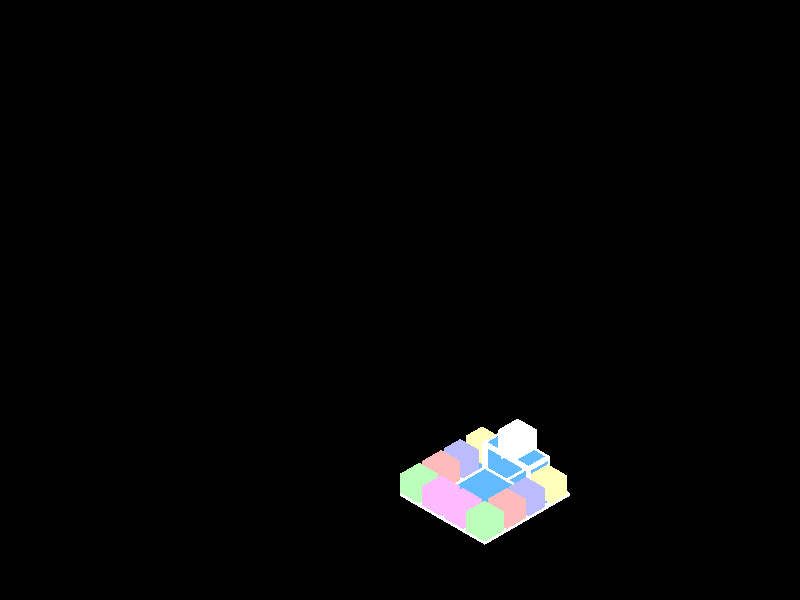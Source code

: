 #include "colors.inc"

camera{ orthographic angle 50
        location <1,1,-1>*64
        look_at  <0,0,0>
        right x*image_width/image_height
        translate <0,15.00,0>
      } 

//camera {
//  location <3, 31, -63>  // Camera location: x,y,x coordinates in three-space
  //look_at <0, 0, 0>     // Direction of view in three-space
//}

light_source {
  <-50,50,-30>  // Location is behind the viewer, high, and to the left
  color rgb <1.5, 1.5, 1.5>  // This is a BRIGHT white light 
}

plane {
  y, 0  // along the x-z plane (y is the normal vector)
//  pigment { checker color Black  color White } // checkered pattern
  pigment { color Black } // checkered pattern
  finish {
      ambient 0.2  // How much light is scattered from nearby objects
      diffuse 0.8  // How much light comes from the direct source
      }
  scale 6  // Enlarge the basic checker pattern by a factor of two
}

box {
  <16,0,-16> <31.5, 0.5, -15.5>
     texture {
   pigment {
        agate
        turbulence 1
        lambda 1.5
        omega .8
        octaves 8
        color_map {
          [0.00 color rgb <1, 1, 1>]
        }
      }
	finish {
		phong 0.8
		reflection 0.25
	       }
   }
}
box {
  <16,0,-15.5> <16.5, 0.5, -8.5>
     texture {
   pigment {
        agate
        turbulence 1
        lambda 1.5
        omega .8
        octaves 8
        color_map {
          [0.00 color rgb <1, 1, 1>]
        }
      }
	finish {
		phong 0.8
		reflection 0.25
	       }
   }
}
box {
  <16.5,0,-15.5> <23.5, 0.5, -12.5>
     texture {
   pigment {
        agate
        turbulence 1
        lambda 1.5
        omega .8
        octaves 8
        color_map {
          [0.00 color rgb <0.1215686, 0.4980392, 1>]
        }
      }
	finish {
		phong 0.8
		reflection 0.25
	       }
   }
}
box {
  <23.5,0,-15.5> <24, 0.5, -12.5>
     texture {
   pigment {
        agate
        turbulence 1
        lambda 1.5
        omega .8
        octaves 8
        color_map {
          [0.00 color rgb <1, 1, 1>]
        }
      }
	finish {
		phong 0.8
		reflection 0.25
	       }
   }
}
box {
  <24,0,-15.5> <31, 0.5, -12.5>
     texture {
   pigment {
        agate
        turbulence 1
        lambda 1.5
        omega .8
        octaves 8
        color_map {
          [0.00 color rgb <0.1215686, 0.4980392, 1>]
        }
      }
	finish {
		phong 0.8
		reflection 0.25
	       }
   }
}
box {
  <31,0,-15.5> <31.5, 0.5, -8.5>
     texture {
   pigment {
        agate
        turbulence 1
        lambda 1.5
        omega .8
        octaves 8
        color_map {
          [0.00 color rgb <1, 1, 1>]
        }
      }
	finish {
		phong 0.8
		reflection 0.25
	       }
   }
}
box {
  <16.5,0,-12.5> <19.5, 0.5, -8.5>
     texture {
   pigment {
        agate
        turbulence 1
        lambda 1.5
        omega .8
        octaves 8
        color_map {
          [0.00 color rgb <0.1215686, 0.4980392, 1>]
        }
      }
	finish {
		phong 0.8
		reflection 0.25
	       }
   }
}
box {
  <19.5,0,-12.5> <28, 0.5, -12>
     texture {
   pigment {
        agate
        turbulence 1
        lambda 1.5
        omega .8
        octaves 8
        color_map {
          [0.00 color rgb <1, 1, 1>]
        }
      }
	finish {
		phong 0.8
		reflection 0.25
	       }
   }
}
box {
  <28,0,-12.5> <31, 0.5, -8.5>
     texture {
   pigment {
        agate
        turbulence 1
        lambda 1.5
        omega .8
        octaves 8
        color_map {
          [0.00 color rgb <0.1215686, 0.4980392, 1>]
        }
      }
	finish {
		phong 0.8
		reflection 0.25
	       }
   }
}
box {
  <19.5,0,-12> <20, 0.5, -8.5>
     texture {
   pigment {
        agate
        turbulence 1
        lambda 1.5
        omega .8
        octaves 8
        color_map {
          [0.00 color rgb <1, 1, 1>]
        }
      }
	finish {
		phong 0.8
		reflection 0.25
	       }
   }
}
box {
  <20,0,-12> <27.5, 0.5, -4.5>
     texture {
   pigment {
        agate
        turbulence 1
        lambda 1.5
        omega .8
        octaves 8
        color_map {
          [0.00 color rgb <0.1215686, 0.4980392, 1>]
        }
      }
	finish {
		phong 0.8
		reflection 0.25
	       }
   }
}
box {
  <27.5,0,-12> <28, 0.5, -8.5>
     texture {
   pigment {
        agate
        turbulence 1
        lambda 1.5
        omega .8
        octaves 8
        color_map {
          [0.00 color rgb <1, 1, 1>]
        }
      }
	finish {
		phong 0.8
		reflection 0.25
	       }
   }
}
box {
  <16,0,-8.5> <20, 0.5, -8>
     texture {
   pigment {
        agate
        turbulence 1
        lambda 1.5
        omega .8
        octaves 8
        color_map {
          [0.00 color rgb <1, 1, 1>]
        }
      }
	finish {
		phong 0.8
		reflection 0.25
	       }
   }
}
box {
  <27.5,0,-8.5> <31.5, 0.5, -8>
     texture {
   pigment {
        agate
        turbulence 1
        lambda 1.5
        omega .8
        octaves 8
        color_map {
          [0.00 color rgb <1, 1, 1>]
        }
      }
	finish {
		phong 0.8
		reflection 0.25
	       }
   }
}
box {
  <16,0,-8> <16.5, 0.5, -1>
     texture {
   pigment {
        agate
        turbulence 1
        lambda 1.5
        omega .8
        octaves 8
        color_map {
          [0.00 color rgb <1, 1, 1>]
        }
      }
	finish {
		phong 0.8
		reflection 0.25
	       }
   }
}
box {
  <16.5,0,-8> <19.5, 0.5, -1>
     texture {
   pigment {
        agate
        turbulence 1
        lambda 1.5
        omega .8
        octaves 8
        color_map {
          [0.00 color rgb <0.1215686, 0.4980392, 1>]
        }
      }
	finish {
		phong 0.8
		reflection 0.25
	       }
   }
}
box {
  <19.5,0,-8> <20, 0.5, -4.5>
     texture {
   pigment {
        agate
        turbulence 1
        lambda 1.5
        omega .8
        octaves 8
        color_map {
          [0.00 color rgb <1, 1, 1>]
        }
      }
	finish {
		phong 0.8
		reflection 0.25
	       }
   }
}
box {
  <27.5,0,-8> <28, 0.5, -4.5>
     texture {
   pigment {
        agate
        turbulence 1
        lambda 1.5
        omega .8
        octaves 8
        color_map {
          [0.00 color rgb <1, 1, 1>]
        }
      }
	finish {
		phong 0.8
		reflection 0.25
	       }
   }
}
box {
  <28,0,-8> <31, 0.5, -1>
     texture {
   pigment {
        agate
        turbulence 1
        lambda 1.5
        omega .8
        octaves 8
        color_map {
          [0.00 color rgb <0.1215686, 0.4980392, 1>]
        }
      }
	finish {
		phong 0.8
		reflection 0.25
	       }
   }
}
box {
  <31,0,-8> <31.5, 0.5, -1>
     texture {
   pigment {
        agate
        turbulence 1
        lambda 1.5
        omega .8
        octaves 8
        color_map {
          [0.00 color rgb <1, 1, 1>]
        }
      }
	finish {
		phong 0.8
		reflection 0.25
	       }
   }
}
box {
  <19.5,0,-4.5> <28, 0.5, -4>
     texture {
   pigment {
        agate
        turbulence 1
        lambda 1.5
        omega .8
        octaves 8
        color_map {
          [0.00 color rgb <1, 1, 1>]
        }
      }
	finish {
		phong 0.8
		reflection 0.25
	       }
   }
}
box {
  <19.5,0,-4> <20, 0.5, -1>
     texture {
   pigment {
        agate
        turbulence 1
        lambda 1.5
        omega .8
        octaves 8
        color_map {
          [0.00 color rgb <1, 1, 1>]
        }
      }
	finish {
		phong 0.8
		reflection 0.25
	       }
   }
}
box {
  <20,0,-4> <23.5, 0.5, -1>
     texture {
   pigment {
        agate
        turbulence 1
        lambda 1.5
        omega .8
        octaves 8
        color_map {
          [0.00 color rgb <0.1215686, 0.4980392, 1>]
        }
      }
	finish {
		phong 0.8
		reflection 0.25
	       }
   }
}
box {
  <23.5,0,-4> <24, 0.5, -1>
     texture {
   pigment {
        agate
        turbulence 1
        lambda 1.5
        omega .8
        octaves 8
        color_map {
          [0.00 color rgb <1, 1, 1>]
        }
      }
	finish {
		phong 0.8
		reflection 0.25
	       }
   }
}
box {
  <24,0,-4> <27.5, 0.5, -1>
     texture {
   pigment {
        agate
        turbulence 1
        lambda 1.5
        omega .8
        octaves 8
        color_map {
          [0.00 color rgb <0.1215686, 0.4980392, 1>]
        }
      }
	finish {
		phong 0.8
		reflection 0.25
	       }
   }
}
box {
  <27.5,0,-4> <28, 0.5, -1>
     texture {
   pigment {
        agate
        turbulence 1
        lambda 1.5
        omega .8
        octaves 8
        color_map {
          [0.00 color rgb <1, 1, 1>]
        }
      }
	finish {
		phong 0.8
		reflection 0.25
	       }
   }
}
box {
  <16,0,-1> <31.5, 0.5, -0.5>
     texture {
   pigment {
        agate
        turbulence 1
        lambda 1.5
        omega .8
        octaves 8
        color_map {
          [0.00 color rgb <1, 1, 1>]
        }
      }
	finish {
		phong 0.8
		reflection 0.25
	       }
   }
}
box {
  <16,0.5,-16> <19.5, 3.5, -12.5>
     texture {
   pigment {
        agate
        turbulence 1
        lambda 1.5
        omega .8
        octaves 8
        color_map {
          [0.00 color rgb <0.4980392, 1, 0.4980392>]
        }
      }
	finish {
		phong 0.8
		reflection 0.25
	       }
   }
}
box {
  <20,0.5,-16> <23.5, 3.5, -12.5>
     texture {
   pigment {
        agate
        turbulence 1
        lambda 1.5
        omega .8
        octaves 8
        color_map {
          [0.00 color rgb <1, 0.4980392, 1>]
        }
      }
	finish {
		phong 0.8
		reflection 0.25
	       }
   }
}
box {
  <24,0.5,-16> <27.5, 3.5, -12.5>
     texture {
   pigment {
        agate
        turbulence 1
        lambda 1.5
        omega .8
        octaves 8
        color_map {
          [0.00 color rgb <1, 0.4980392, 1>]
        }
      }
	finish {
		phong 0.8
		reflection 0.25
	       }
   }
}
box {
  <28,0.5,-16> <31.5, 3.5, -12.5>
     texture {
   pigment {
        agate
        turbulence 1
        lambda 1.5
        omega .8
        octaves 8
        color_map {
          [0.00 color rgb <0.4980392, 1, 0.4980392>]
        }
      }
	finish {
		phong 0.8
		reflection 0.25
	       }
   }
}
box {
  <16,0.5,-12> <19.5, 3.5, -8.5>
     texture {
   pigment {
        agate
        turbulence 1
        lambda 1.5
        omega .8
        octaves 8
        color_map {
          [0.00 color rgb <1, 0.4980392, 0.4980392>]
        }
      }
	finish {
		phong 0.8
		reflection 0.25
	       }
   }
}
box {
  <28,0.5,-12> <31.5, 3.5, -8.5>
     texture {
   pigment {
        agate
        turbulence 1
        lambda 1.5
        omega .8
        octaves 8
        color_map {
          [0.00 color rgb <1, 0.4980392, 0.4980392>]
        }
      }
	finish {
		phong 0.8
		reflection 0.25
	       }
   }
}
box {
  <16,0.5,-8> <19.5, 3.5, -5>
     texture {
   pigment {
        agate
        turbulence 1
        lambda 1.5
        omega .8
        octaves 8
        color_map {
          [0.00 color rgb <0.4980392, 0.4980392, 1>]
        }
      }
	finish {
		phong 0.8
		reflection 0.25
	       }
   }
}
box {
  <28,0.5,-8> <31.5, 3.5, -5>
     texture {
   pigment {
        agate
        turbulence 1
        lambda 1.5
        omega .8
        octaves 8
        color_map {
          [0.00 color rgb <0.4980392, 0.4980392, 1>]
        }
      }
	finish {
		phong 0.8
		reflection 0.25
	       }
   }
}
box {
  <19.5,0.5,-4.5> <20, 4, -4>
     texture {
   pigment {
        agate
        turbulence 1
        lambda 1.5
        omega .8
        octaves 8
        color_map {
          [0.00 color rgb <1, 1, 1>]
        }
      }
	finish {
		phong 0.8
		reflection 0.25
	       }
   }
}
box {
  <27.5,0.5,-4.5> <28, 4, -4>
     texture {
   pigment {
        agate
        turbulence 1
        lambda 1.5
        omega .8
        octaves 8
        color_map {
          [0.00 color rgb <1, 1, 1>]
        }
      }
	finish {
		phong 0.8
		reflection 0.25
	       }
   }
}
box {
  <16,0.5,-4> <19.5, 3.5, -1>
     texture {
   pigment {
        agate
        turbulence 1
        lambda 1.5
        omega .8
        octaves 8
        color_map {
          [0.00 color rgb <1, 1, 0.4980392>]
        }
      }
	finish {
		phong 0.8
		reflection 0.25
	       }
   }
}
box {
  <19.5,0.5,-4> <20, 1, -1.5>
     texture {
   pigment {
        agate
        turbulence 1
        lambda 1.5
        omega .8
        octaves 8
        color_map {
          [0.00 color rgb <0.1215686, 0.4980392, 1>]
        }
      }
	finish {
		phong 0.8
		reflection 0.25
	       }
   }
}
box {
  <27.5,0.5,-4> <28, 1, -1.5>
     texture {
   pigment {
        agate
        turbulence 1
        lambda 1.5
        omega .8
        octaves 8
        color_map {
          [0.00 color rgb <0.1215686, 0.4980392, 1>]
        }
      }
	finish {
		phong 0.8
		reflection 0.25
	       }
   }
}
box {
  <28,0.5,-4> <31.5, 3.5, -1>
     texture {
   pigment {
        agate
        turbulence 1
        lambda 1.5
        omega .8
        octaves 8
        color_map {
          [0.00 color rgb <1, 1, 0.4980392>]
        }
      }
	finish {
		phong 0.8
		reflection 0.25
	       }
   }
}
box {
  <19.5,0.5,-1.5> <20, 1, -1>
     texture {
   pigment {
        agate
        turbulence 1
        lambda 1.5
        omega .8
        octaves 8
        color_map {
          [0.00 color rgb <1, 1, 1>]
        }
      }
	finish {
		phong 0.8
		reflection 0.25
	       }
   }
}
box {
  <27.5,0.5,-1.5> <28, 1, -1>
     texture {
   pigment {
        agate
        turbulence 1
        lambda 1.5
        omega .8
        octaves 8
        color_map {
          [0.00 color rgb <1, 1, 1>]
        }
      }
	finish {
		phong 0.8
		reflection 0.25
	       }
   }
}
box {
  <19.5,1,-4> <20, 4, -1>
     texture {
   pigment {
        agate
        turbulence 1
        lambda 1.5
        omega .8
        octaves 8
        color_map {
          [0.00 color rgb <0.1215686, 0.4980392, 1>]
        }
      }
	finish {
		phong 0.8
		reflection 0.25
	       }
   }
}
box {
  <27.5,1,-4> <28, 4, -1>
     texture {
   pigment {
        agate
        turbulence 1
        lambda 1.5
        omega .8
        octaves 8
        color_map {
          [0.00 color rgb <0.1215686, 0.4980392, 1>]
        }
      }
	finish {
		phong 0.8
		reflection 0.25
	       }
   }
}
box {
  <19.5,1,-1> <20, 4, -0.5>
     texture {
   pigment {
        agate
        turbulence 1
        lambda 1.5
        omega .8
        octaves 8
        color_map {
          [0.00 color rgb <1, 1, 1>]
        }
      }
	finish {
		phong 0.8
		reflection 0.25
	       }
   }
}
box {
  <27.5,1,-1> <28, 4, -0.5>
     texture {
   pigment {
        agate
        turbulence 1
        lambda 1.5
        omega .8
        octaves 8
        color_map {
          [0.00 color rgb <1, 1, 1>]
        }
      }
	finish {
		phong 0.8
		reflection 0.25
	       }
   }
}
box {
  <19.5,4,-4.5> <28, 4.5, -4>
     texture {
   pigment {
        agate
        turbulence 1
        lambda 1.5
        omega .8
        octaves 8
        color_map {
          [0.00 color rgb <1, 1, 1>]
        }
      }
	finish {
		phong 0.8
		reflection 0.25
	       }
   }
}
box {
  <19.5,4,-4> <20, 4.5, -1>
     texture {
   pigment {
        agate
        turbulence 1
        lambda 1.5
        omega .8
        octaves 8
        color_map {
          [0.00 color rgb <1, 1, 1>]
        }
      }
	finish {
		phong 0.8
		reflection 0.25
	       }
   }
}
box {
  <20,4,-4> <22, 4.5, -1>
     texture {
   pigment {
        agate
        turbulence 1
        lambda 1.5
        omega .8
        octaves 8
        color_map {
          [0.00 color rgb <0.1215686, 0.4980392, 1>]
        }
      }
	finish {
		phong 0.8
		reflection 0.25
	       }
   }
}
box {
  <22,4,-4> <25.5, 4.5, -1>
     texture {
   pigment {
        agate
        turbulence 1
        lambda 1.5
        omega .8
        octaves 8
        color_map {
          [0.00 color rgb <1, 1, 1>]
        }
      }
	finish {
		phong 0.8
		reflection 0.25
	       }
   }
}
box {
  <25.5,4,-4> <27.5, 4.5, -1>
     texture {
   pigment {
        agate
        turbulence 1
        lambda 1.5
        omega .8
        octaves 8
        color_map {
          [0.00 color rgb <0.1215686, 0.4980392, 1>]
        }
      }
	finish {
		phong 0.8
		reflection 0.25
	       }
   }
}
box {
  <27.5,4,-4> <28, 4.5, -1>
     texture {
   pigment {
        agate
        turbulence 1
        lambda 1.5
        omega .8
        octaves 8
        color_map {
          [0.00 color rgb <1, 1, 1>]
        }
      }
	finish {
		phong 0.8
		reflection 0.25
	       }
   }
}
box {
  <19.5,4,-1> <28, 4.5, -0.5>
     texture {
   pigment {
        agate
        turbulence 1
        lambda 1.5
        omega .8
        octaves 8
        color_map {
          [0.00 color rgb <1, 1, 1>]
        }
      }
	finish {
		phong 0.8
		reflection 0.25
	       }
   }
}
box {
  <22,4.5,-4> <25.5, 7.5, -0.5>
     texture {
   pigment {
        agate
        turbulence 1
        lambda 1.5
        omega .8
        octaves 8
        color_map {
          [0.00 color rgb <1, 1, 1>]
        }
      }
	finish {
		phong 0.8
		reflection 0.25
	       }
   }
}
